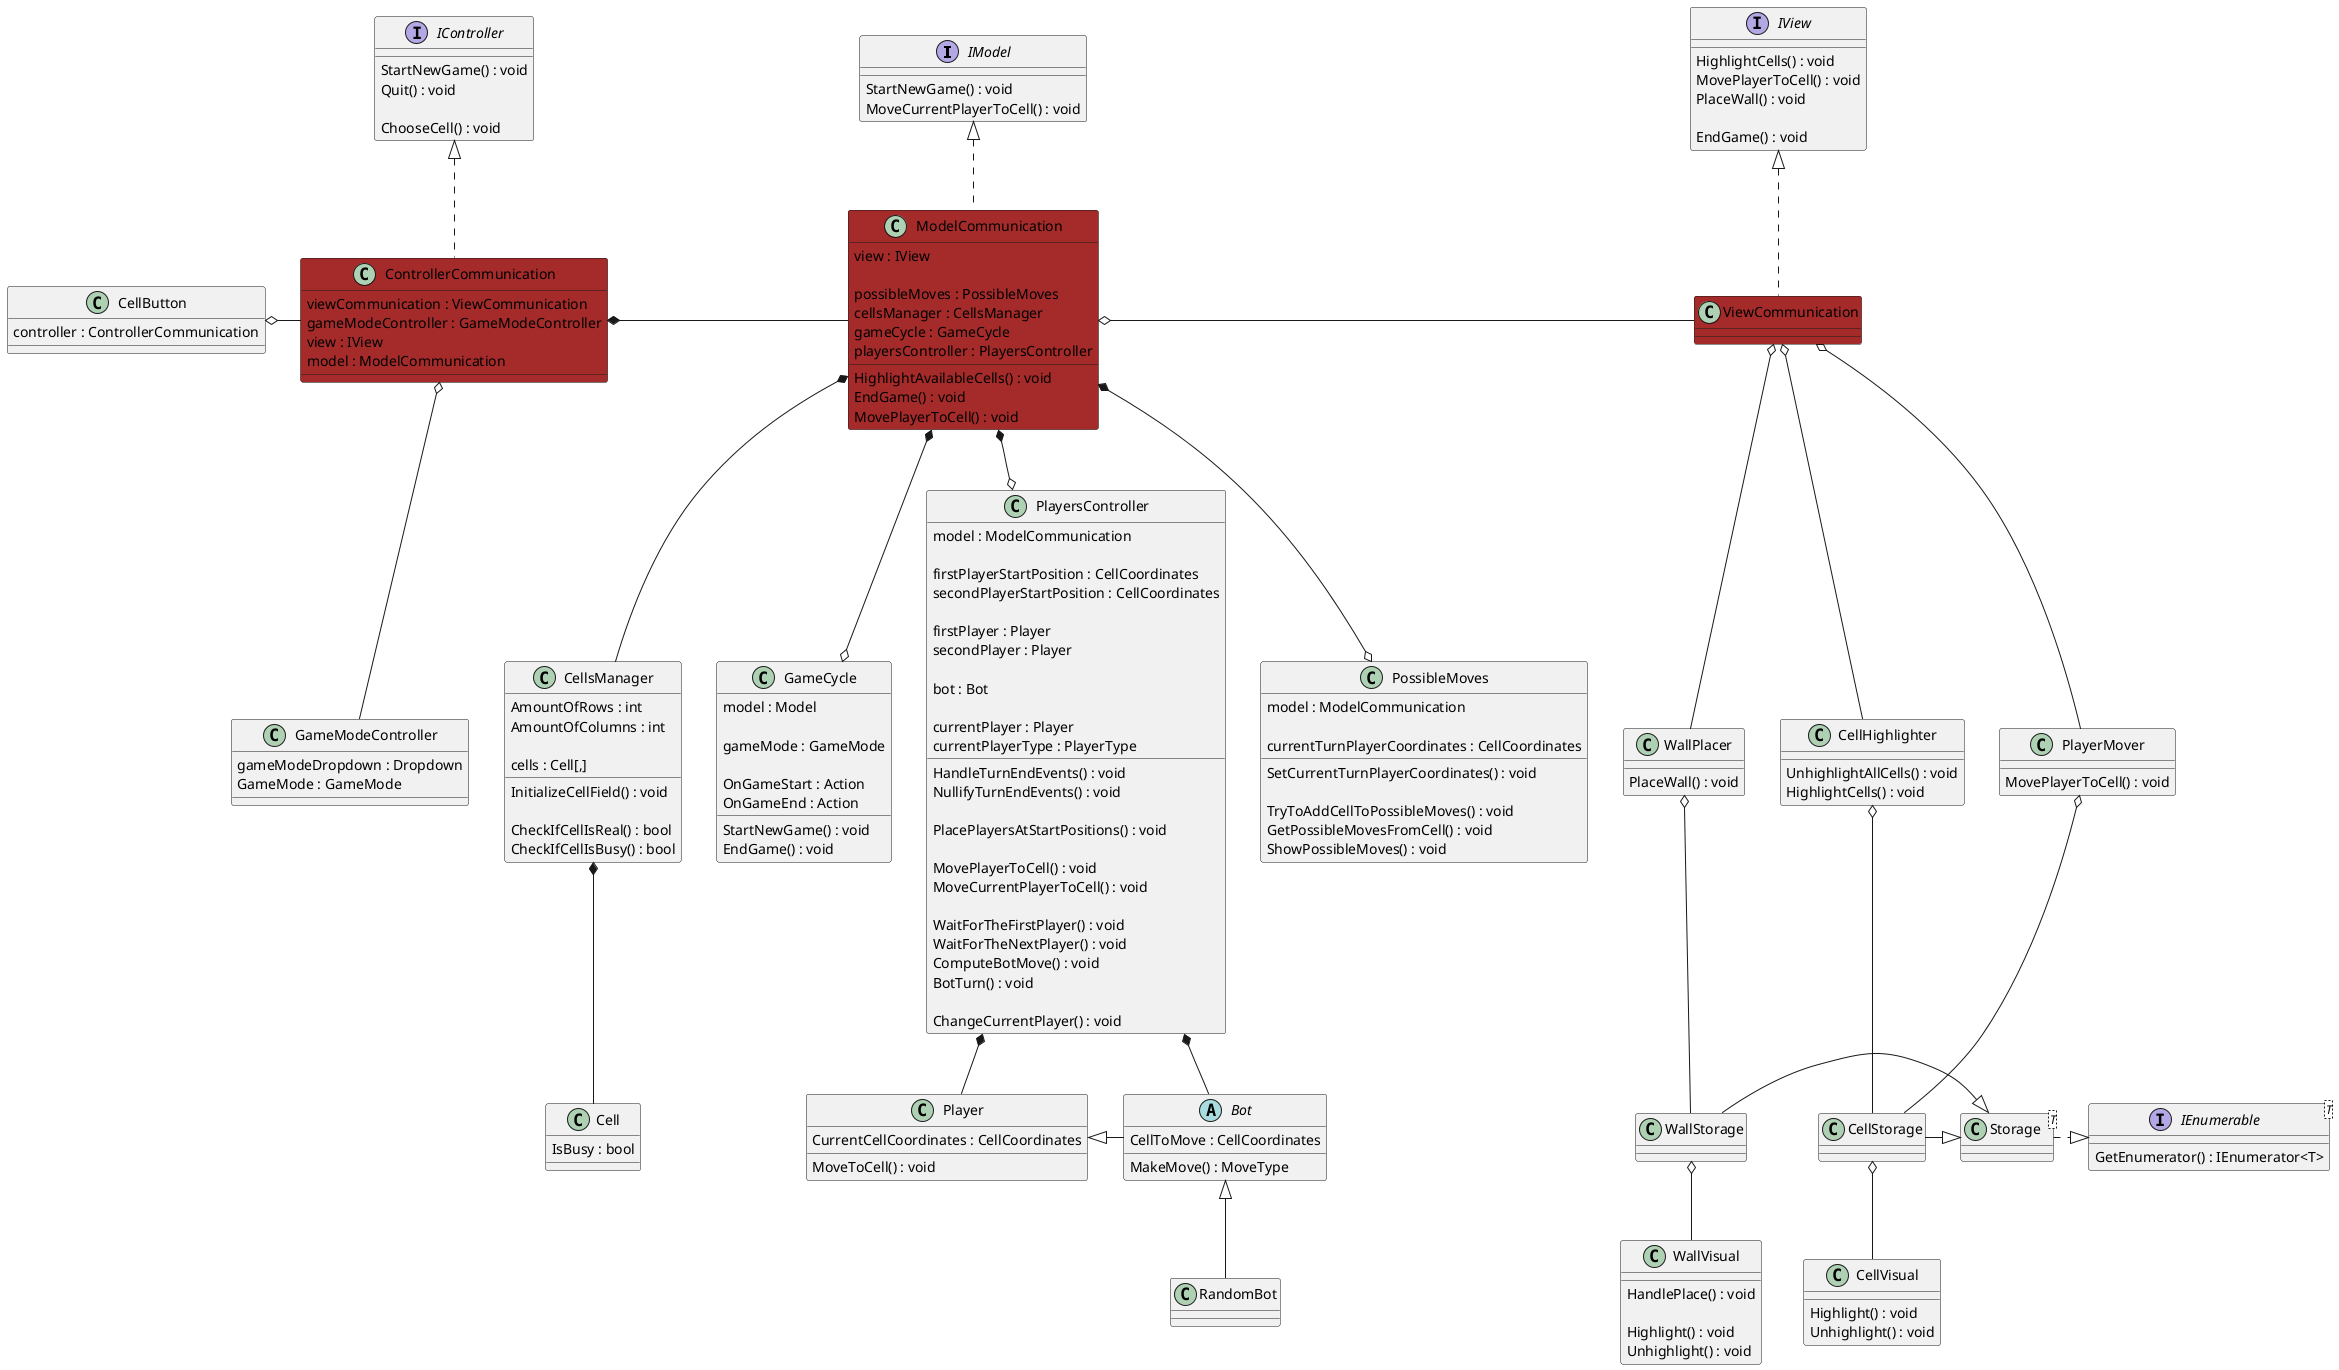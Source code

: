 ﻿@startuml
'https://plantuml.com/sequence-diagram

'-----Model-----'
    
interface IModel
{
    StartNewGame() : void
    MoveCurrentPlayerToCell() : void
}
class ModelCommunication #brown
{
    view : IView 

    possibleMoves : PossibleMoves
    cellsManager : CellsManager
    gameCycle : GameCycle
    playersController : PlayersController
    
    HighlightAvailableCells() : void
    EndGame() : void
    MovePlayerToCell() : void
}

class Cell
{
    IsBusy : bool
}
class CellsManager
{
    AmountOfRows : int
    AmountOfColumns : int
    
    cells : Cell[,]
    
    InitializeCellField() : void
    
    CheckIfCellIsReal() : bool
    CheckIfCellIsBusy() : bool
}
class GameCycle
{
    model : Model

    gameMode : GameMode
    
    OnGameStart : Action
    OnGameEnd : Action
    
    StartNewGame() : void
    EndGame() : void
}
class PlayersController
{
    model : ModelCommunication
    
    firstPlayerStartPosition : CellCoordinates
    secondPlayerStartPosition : CellCoordinates

    firstPlayer : Player
    secondPlayer : Player
    
    bot : Bot   
    
    currentPlayer : Player
    currentPlayerType : PlayerType
    
    HandleTurnEndEvents() : void
    NullifyTurnEndEvents() : void
    
    PlacePlayersAtStartPositions() : void
    
    MovePlayerToCell() : void
    MoveCurrentPlayerToCell() : void
    
    WaitForTheFirstPlayer() : void
    WaitForTheNextPlayer() : void
        
    ComputeBotMove() : void
    BotTurn() : void
    
    ChangeCurrentPlayer() : void
}
class PossibleMoves
{
    model : ModelCommunication
    
    currentTurnPlayerCoordinates : CellCoordinates
    
    SetCurrentTurnPlayerCoordinates() : void
    
    TryToAddCellToPossibleMoves() : void
    GetPossibleMovesFromCell() : void
    ShowPossibleMoves() : void
}

class Player
{
    CurrentCellCoordinates : CellCoordinates
    
    MoveToCell() : void
}
abstract class Bot
{
    CellToMove : CellCoordinates
    
    MakeMove() : MoveType
}
class RandomBot

IModel <|.. ModelCommunication

ModelCommunication o- ViewCommunication

ModelCommunication *--o PossibleMoves
ModelCommunication *-- CellsManager
ModelCommunication *--o GameCycle
ModelCommunication *--o PlayersController

CellsManager *-- Cell

PlayersController *-- Player
PlayersController *-- Bot
Player <|- Bot
Bot <|-- RandomBot
    
'-----View-----'

interface IView
{
    HighlightCells() : void
    MovePlayerToCell() : void
    PlaceWall() : void

    EndGame() : void
}
class ViewCommunication #brown

interface IEnumerable<T>
{
    GetEnumerator() : IEnumerator<T>
}
class Storage<T>

class CellHighlighter
{
    UnhighlightAllCells() : void
    HighlightCells() : void
}
class CellStorage
class CellVisual
{
    Highlight() : void
    Unhighlight() : void
}

class WallPlacer
{
    PlaceWall() : void
}
class WallStorage
class WallVisual
{
    HandlePlace() : void
    
    Highlight() : void
    Unhighlight() : void
}

class PlayerMover
{
    MovePlayerToCell() : void
}
    
IView <|..  ViewCommunication

Storage .|> IEnumerable
CellStorage -|> Storage
WallStorage -|> Storage

ViewCommunication o-- CellHighlighter
ViewCommunication o-- PlayerMover
ViewCommunication o-- WallPlacer

CellHighlighter o-- CellStorage
PlayerMover o-- CellStorage
CellStorage o-- CellVisual

WallPlacer o-- WallStorage
WallStorage o-- WallVisual

'-----Controller-----'

interface IController
{
    StartNewGame() : void
    Quit() : void
    
    ChooseCell() : void
}

class ControllerCommunication #brown
{
    viewCommunication : ViewCommunication
    gameModeController : GameModeController
    view : IView
    model : ModelCommunication
}

class GameModeController
{
    gameModeDropdown : Dropdown
    GameMode : GameMode
}
class CellButton
{
    controller : ControllerCommunication
}

IController <|.. ControllerCommunication

ControllerCommunication *- ModelCommunication

ControllerCommunication o-- GameModeController
CellButton o- ControllerCommunication

@enduml